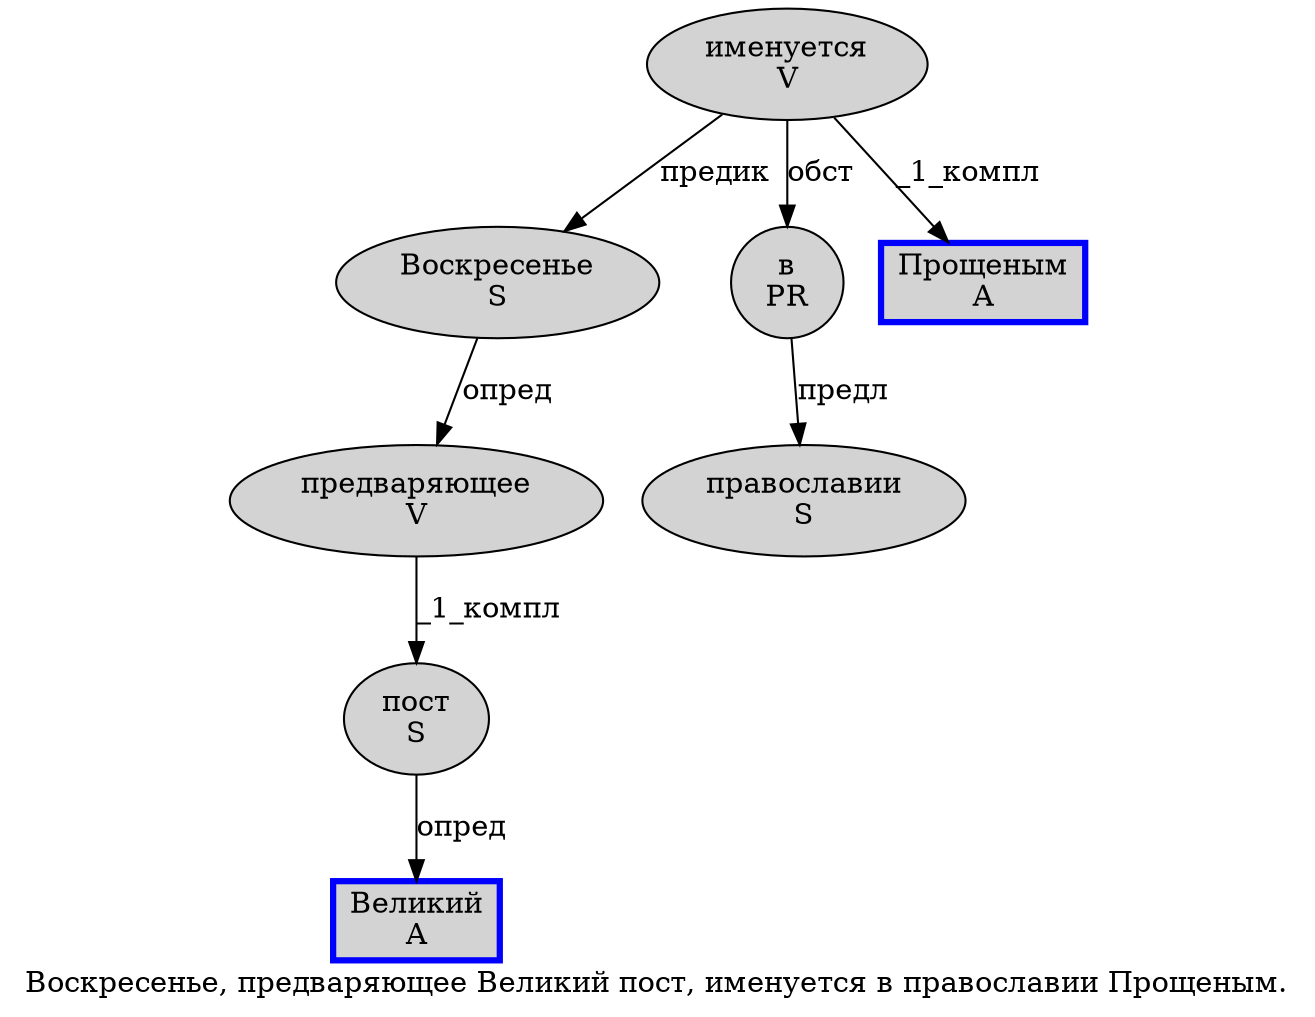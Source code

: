 digraph SENTENCE_898 {
	graph [label="Воскресенье, предваряющее Великий пост, именуется в православии Прощеным."]
	node [style=filled]
		0 [label="Воскресенье
S" color="" fillcolor=lightgray penwidth=1 shape=ellipse]
		2 [label="предваряющее
V" color="" fillcolor=lightgray penwidth=1 shape=ellipse]
		3 [label="Великий
A" color=blue fillcolor=lightgray penwidth=3 shape=box]
		4 [label="пост
S" color="" fillcolor=lightgray penwidth=1 shape=ellipse]
		6 [label="именуется
V" color="" fillcolor=lightgray penwidth=1 shape=ellipse]
		7 [label="в
PR" color="" fillcolor=lightgray penwidth=1 shape=ellipse]
		8 [label="православии
S" color="" fillcolor=lightgray penwidth=1 shape=ellipse]
		9 [label="Прощеным
A" color=blue fillcolor=lightgray penwidth=3 shape=box]
			4 -> 3 [label="опред"]
			7 -> 8 [label="предл"]
			0 -> 2 [label="опред"]
			6 -> 0 [label="предик"]
			6 -> 7 [label="обст"]
			6 -> 9 [label="_1_компл"]
			2 -> 4 [label="_1_компл"]
}